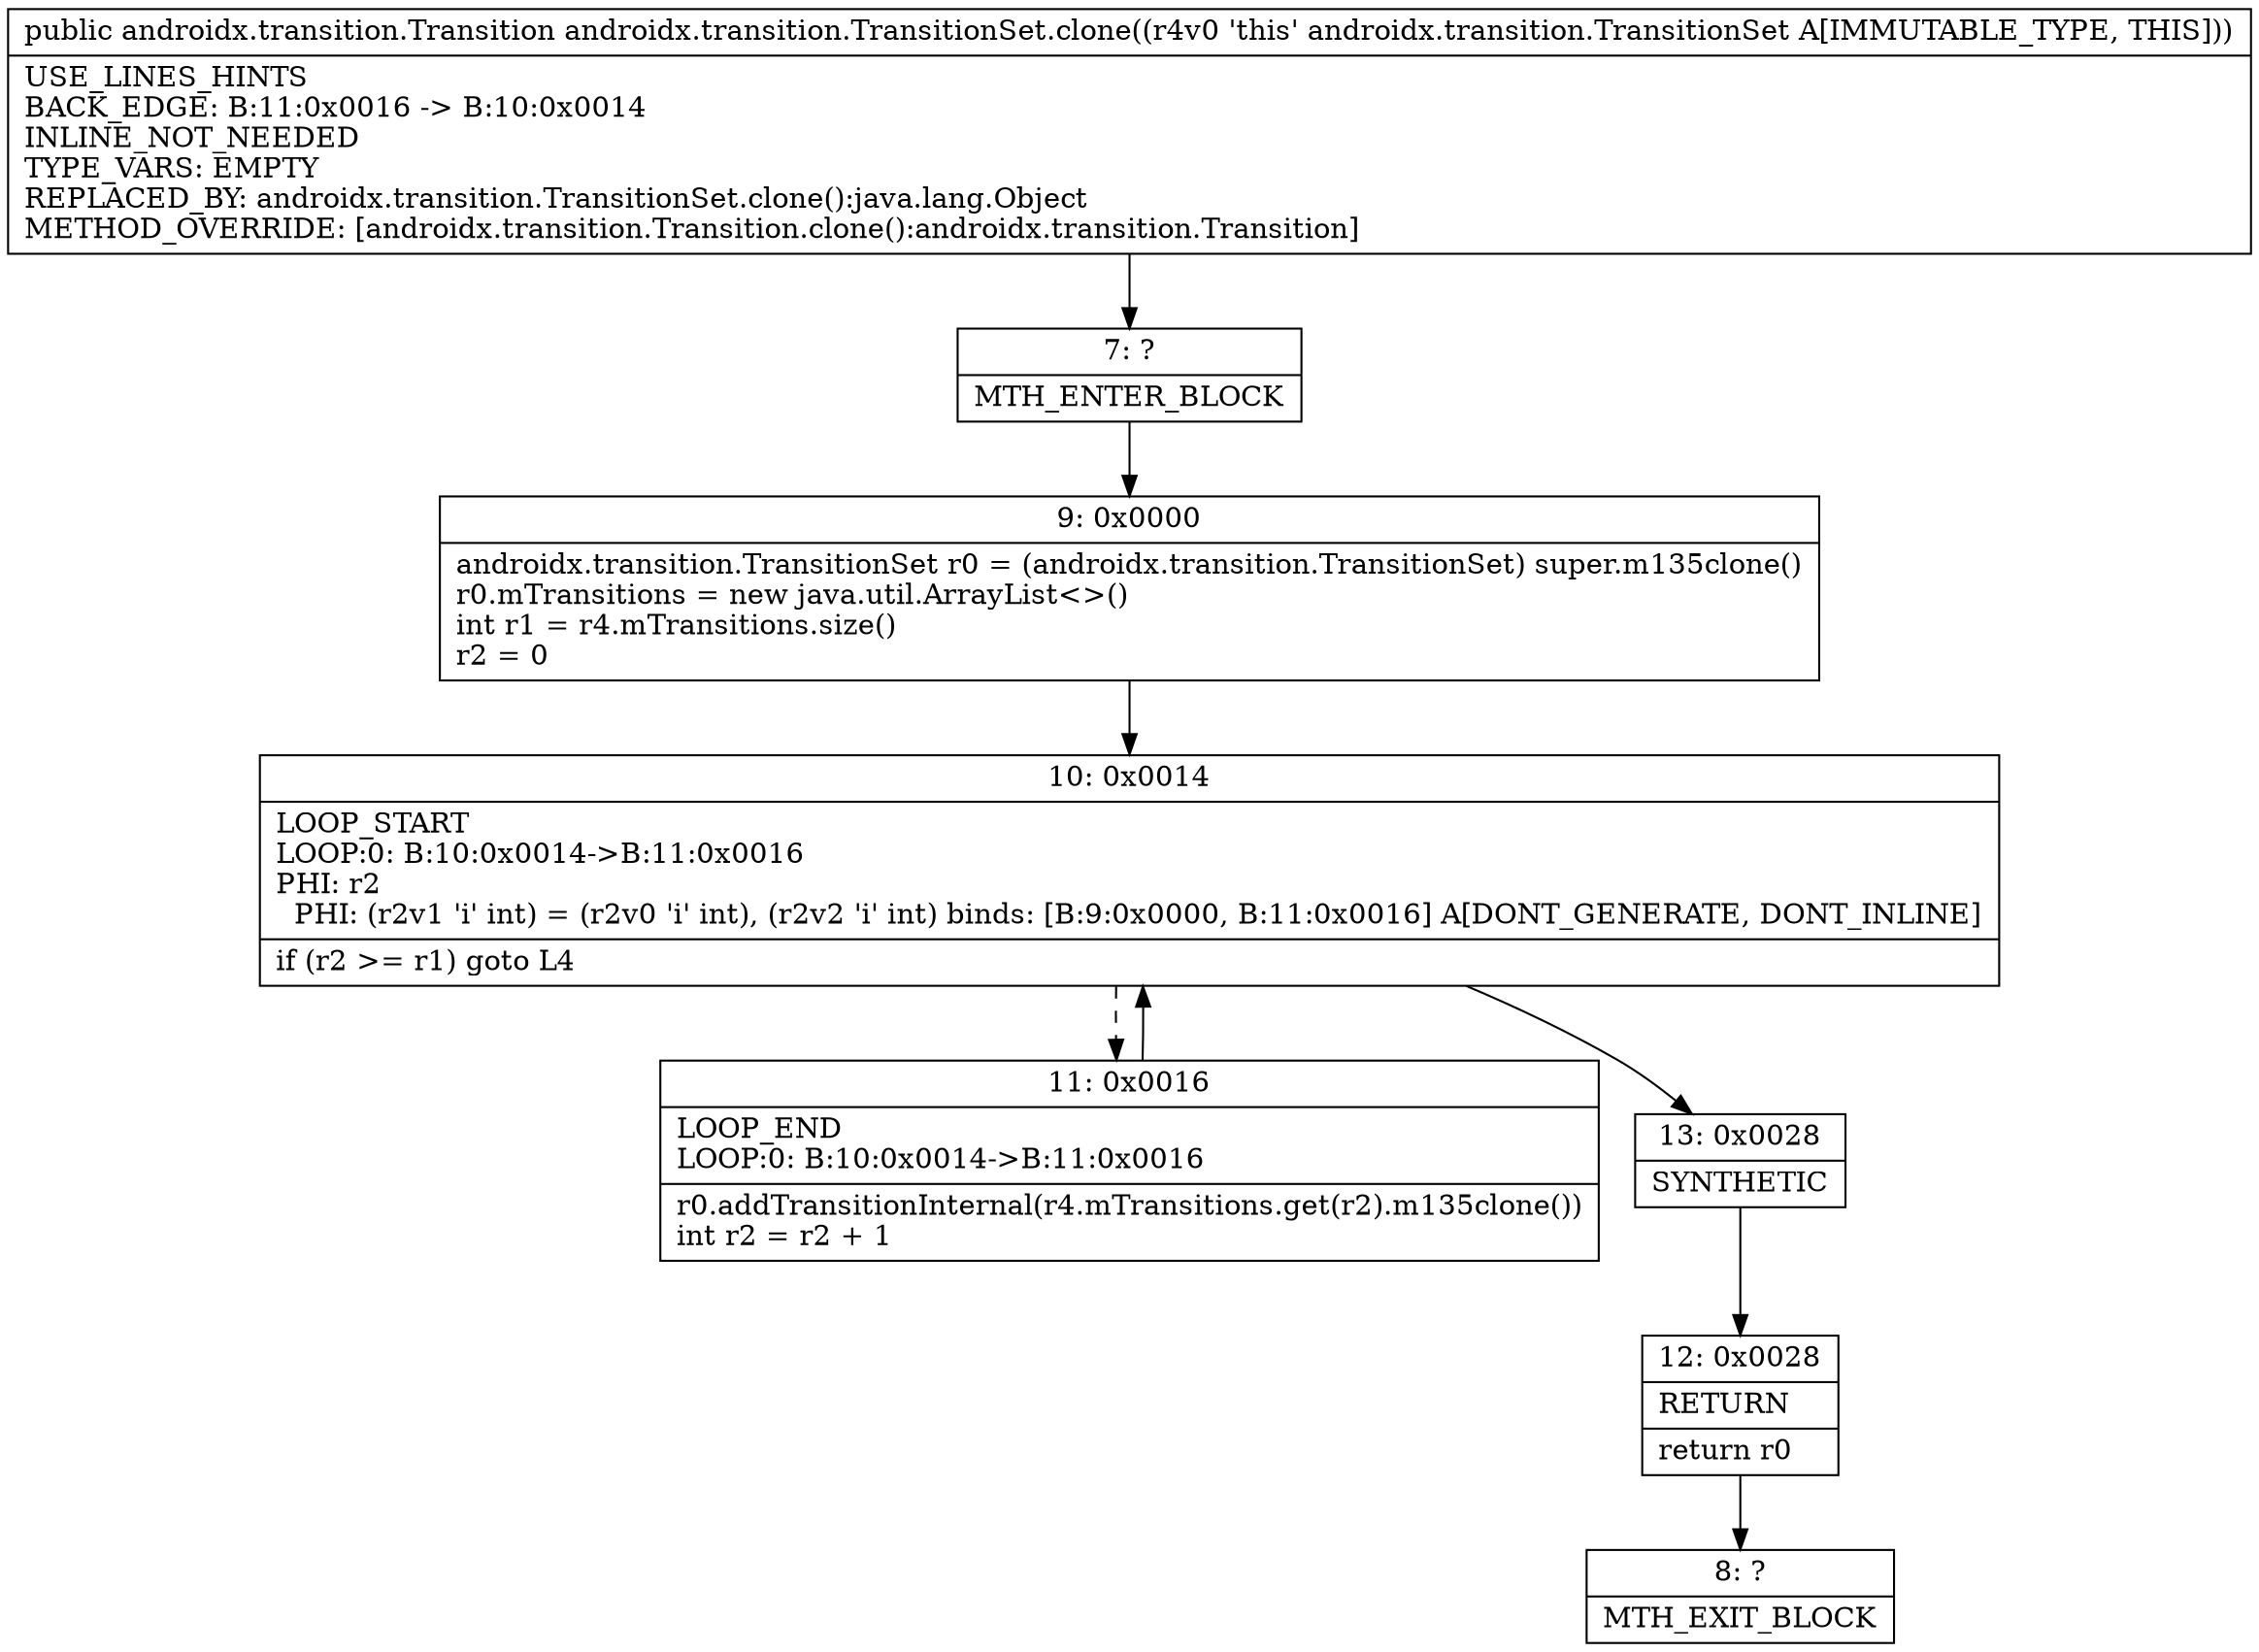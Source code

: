 digraph "CFG forandroidx.transition.TransitionSet.clone()Landroidx\/transition\/Transition;" {
Node_7 [shape=record,label="{7\:\ ?|MTH_ENTER_BLOCK\l}"];
Node_9 [shape=record,label="{9\:\ 0x0000|androidx.transition.TransitionSet r0 = (androidx.transition.TransitionSet) super.m135clone()\lr0.mTransitions = new java.util.ArrayList\<\>()\lint r1 = r4.mTransitions.size()\lr2 = 0\l}"];
Node_10 [shape=record,label="{10\:\ 0x0014|LOOP_START\lLOOP:0: B:10:0x0014\-\>B:11:0x0016\lPHI: r2 \l  PHI: (r2v1 'i' int) = (r2v0 'i' int), (r2v2 'i' int) binds: [B:9:0x0000, B:11:0x0016] A[DONT_GENERATE, DONT_INLINE]\l|if (r2 \>= r1) goto L4\l}"];
Node_11 [shape=record,label="{11\:\ 0x0016|LOOP_END\lLOOP:0: B:10:0x0014\-\>B:11:0x0016\l|r0.addTransitionInternal(r4.mTransitions.get(r2).m135clone())\lint r2 = r2 + 1\l}"];
Node_13 [shape=record,label="{13\:\ 0x0028|SYNTHETIC\l}"];
Node_12 [shape=record,label="{12\:\ 0x0028|RETURN\l|return r0\l}"];
Node_8 [shape=record,label="{8\:\ ?|MTH_EXIT_BLOCK\l}"];
MethodNode[shape=record,label="{public androidx.transition.Transition androidx.transition.TransitionSet.clone((r4v0 'this' androidx.transition.TransitionSet A[IMMUTABLE_TYPE, THIS]))  | USE_LINES_HINTS\lBACK_EDGE: B:11:0x0016 \-\> B:10:0x0014\lINLINE_NOT_NEEDED\lTYPE_VARS: EMPTY\lREPLACED_BY: androidx.transition.TransitionSet.clone():java.lang.Object\lMETHOD_OVERRIDE: [androidx.transition.Transition.clone():androidx.transition.Transition]\l}"];
MethodNode -> Node_7;Node_7 -> Node_9;
Node_9 -> Node_10;
Node_10 -> Node_11[style=dashed];
Node_10 -> Node_13;
Node_11 -> Node_10;
Node_13 -> Node_12;
Node_12 -> Node_8;
}

